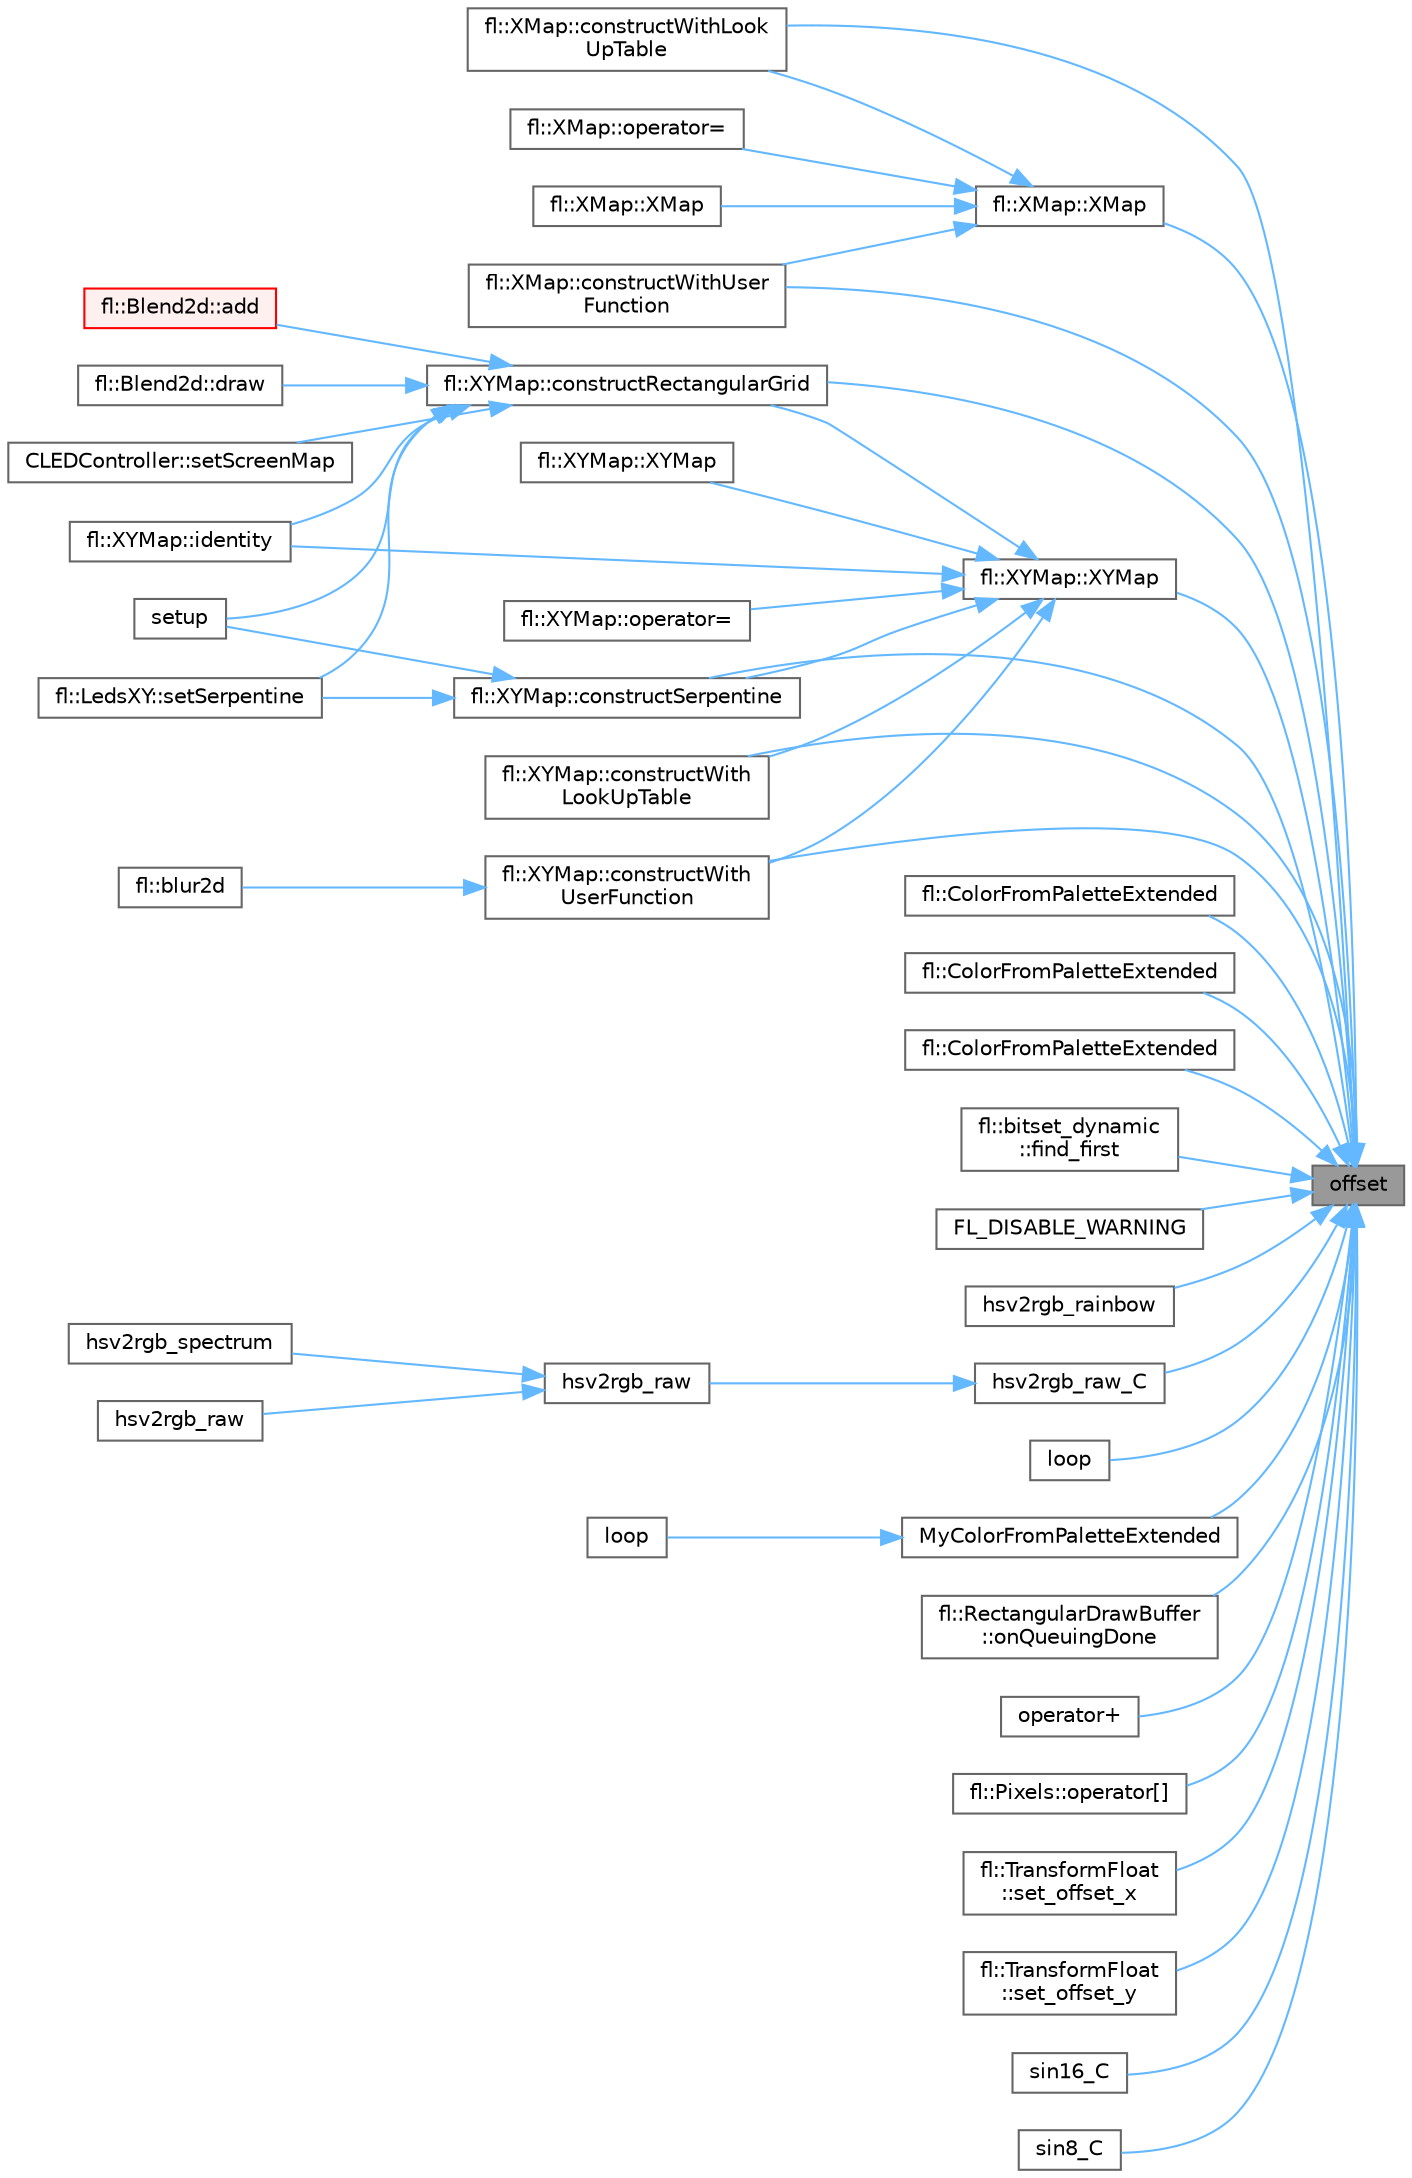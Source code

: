 digraph "offset"
{
 // INTERACTIVE_SVG=YES
 // LATEX_PDF_SIZE
  bgcolor="transparent";
  edge [fontname=Helvetica,fontsize=10,labelfontname=Helvetica,labelfontsize=10];
  node [fontname=Helvetica,fontsize=10,shape=box,height=0.2,width=0.4];
  rankdir="RL";
  Node1 [id="Node000001",label="offset",height=0.2,width=0.4,color="gray40", fillcolor="grey60", style="filled", fontcolor="black",tooltip=" "];
  Node1 -> Node2 [id="edge1_Node000001_Node000002",dir="back",color="steelblue1",style="solid",tooltip=" "];
  Node2 [id="Node000002",label="fl::XMap::XMap",height=0.2,width=0.4,color="grey40", fillcolor="white", style="filled",URL="$d7/d6c/classfl_1_1_x_map_ae42e397396420121d2ce6c1bbe6fb44f.html#ae42e397396420121d2ce6c1bbe6fb44f",tooltip=" "];
  Node2 -> Node3 [id="edge2_Node000002_Node000003",dir="back",color="steelblue1",style="solid",tooltip=" "];
  Node3 [id="Node000003",label="fl::XMap::XMap",height=0.2,width=0.4,color="grey40", fillcolor="white", style="filled",URL="$d7/d6c/classfl_1_1_x_map_a325fa0af4b4a4e8582ca568f066c0a72.html#a325fa0af4b4a4e8582ca568f066c0a72",tooltip=" "];
  Node2 -> Node4 [id="edge3_Node000002_Node000004",dir="back",color="steelblue1",style="solid",tooltip=" "];
  Node4 [id="Node000004",label="fl::XMap::constructWithLook\lUpTable",height=0.2,width=0.4,color="grey40", fillcolor="white", style="filled",URL="$d7/d6c/classfl_1_1_x_map_a524e09b6e24b11e119962ca992f55bc6.html#a524e09b6e24b11e119962ca992f55bc6",tooltip=" "];
  Node2 -> Node5 [id="edge4_Node000002_Node000005",dir="back",color="steelblue1",style="solid",tooltip=" "];
  Node5 [id="Node000005",label="fl::XMap::constructWithUser\lFunction",height=0.2,width=0.4,color="grey40", fillcolor="white", style="filled",URL="$d7/d6c/classfl_1_1_x_map_aeeb48f025ee4e1df372128ec5002026c.html#aeeb48f025ee4e1df372128ec5002026c",tooltip=" "];
  Node2 -> Node6 [id="edge5_Node000002_Node000006",dir="back",color="steelblue1",style="solid",tooltip=" "];
  Node6 [id="Node000006",label="fl::XMap::operator=",height=0.2,width=0.4,color="grey40", fillcolor="white", style="filled",URL="$d7/d6c/classfl_1_1_x_map_af841cd3c74fc622d195c31facc4ec069.html#af841cd3c74fc622d195c31facc4ec069",tooltip=" "];
  Node1 -> Node7 [id="edge6_Node000001_Node000007",dir="back",color="steelblue1",style="solid",tooltip=" "];
  Node7 [id="Node000007",label="fl::XYMap::XYMap",height=0.2,width=0.4,color="grey40", fillcolor="white", style="filled",URL="$d0/dce/classfl_1_1_x_y_map_abdbc76293c26157ec67716a365bd5460.html#abdbc76293c26157ec67716a365bd5460",tooltip=" "];
  Node7 -> Node8 [id="edge7_Node000007_Node000008",dir="back",color="steelblue1",style="solid",tooltip=" "];
  Node8 [id="Node000008",label="fl::XYMap::XYMap",height=0.2,width=0.4,color="grey40", fillcolor="white", style="filled",URL="$d0/dce/classfl_1_1_x_y_map_a66320ff898a584bf26e3783607c2cc5e.html#a66320ff898a584bf26e3783607c2cc5e",tooltip=" "];
  Node7 -> Node9 [id="edge8_Node000007_Node000009",dir="back",color="steelblue1",style="solid",tooltip=" "];
  Node9 [id="Node000009",label="fl::XYMap::constructRectangularGrid",height=0.2,width=0.4,color="grey40", fillcolor="white", style="filled",URL="$d0/dce/classfl_1_1_x_y_map_a6faeccfa39121c788943e3dc1ae6507c.html#a6faeccfa39121c788943e3dc1ae6507c",tooltip=" "];
  Node9 -> Node10 [id="edge9_Node000009_Node000010",dir="back",color="steelblue1",style="solid",tooltip=" "];
  Node10 [id="Node000010",label="fl::Blend2d::add",height=0.2,width=0.4,color="red", fillcolor="#FFF0F0", style="filled",URL="$dc/d2b/classfl_1_1_blend2d_a5ee229ce7c02bd25ae86ef184dbccbcc.html#a5ee229ce7c02bd25ae86ef184dbccbcc",tooltip=" "];
  Node9 -> Node12 [id="edge10_Node000009_Node000012",dir="back",color="steelblue1",style="solid",tooltip=" "];
  Node12 [id="Node000012",label="fl::Blend2d::draw",height=0.2,width=0.4,color="grey40", fillcolor="white", style="filled",URL="$dc/d2b/classfl_1_1_blend2d_ad965648c61fd795366282d3b797a612f.html#ad965648c61fd795366282d3b797a612f",tooltip=" "];
  Node9 -> Node13 [id="edge11_Node000009_Node000013",dir="back",color="steelblue1",style="solid",tooltip=" "];
  Node13 [id="Node000013",label="fl::XYMap::identity",height=0.2,width=0.4,color="grey40", fillcolor="white", style="filled",URL="$d0/dce/classfl_1_1_x_y_map_a9d96823fa1c0b72f68dbb67f1d8a8152.html#a9d96823fa1c0b72f68dbb67f1d8a8152",tooltip=" "];
  Node9 -> Node14 [id="edge12_Node000009_Node000014",dir="back",color="steelblue1",style="solid",tooltip=" "];
  Node14 [id="Node000014",label="CLEDController::setScreenMap",height=0.2,width=0.4,color="grey40", fillcolor="white", style="filled",URL="$d6/d2c/class_c_l_e_d_controller_a5c9c089e913b688b78d74af3c4f2a29c.html#a5c9c089e913b688b78d74af3c4f2a29c",tooltip=" "];
  Node9 -> Node15 [id="edge13_Node000009_Node000015",dir="back",color="steelblue1",style="solid",tooltip=" "];
  Node15 [id="Node000015",label="fl::LedsXY::setSerpentine",height=0.2,width=0.4,color="grey40", fillcolor="white", style="filled",URL="$de/d43/classfl_1_1_leds_x_y_aa276575a5d40d208b21c8ac16e6abcb3.html#aa276575a5d40d208b21c8ac16e6abcb3",tooltip=" "];
  Node9 -> Node16 [id="edge14_Node000009_Node000016",dir="back",color="steelblue1",style="solid",tooltip=" "];
  Node16 [id="Node000016",label="setup",height=0.2,width=0.4,color="grey40", fillcolor="white", style="filled",URL="$dc/db7/examples_2_luminova_2luminova_8h_a4fc01d736fe50cf5b977f755b675f11d.html#a4fc01d736fe50cf5b977f755b675f11d",tooltip=" "];
  Node7 -> Node17 [id="edge15_Node000007_Node000017",dir="back",color="steelblue1",style="solid",tooltip=" "];
  Node17 [id="Node000017",label="fl::XYMap::constructSerpentine",height=0.2,width=0.4,color="grey40", fillcolor="white", style="filled",URL="$d0/dce/classfl_1_1_x_y_map_a55b2e1e30d4a9b624fa88232f5287e19.html#a55b2e1e30d4a9b624fa88232f5287e19",tooltip=" "];
  Node17 -> Node15 [id="edge16_Node000017_Node000015",dir="back",color="steelblue1",style="solid",tooltip=" "];
  Node17 -> Node16 [id="edge17_Node000017_Node000016",dir="back",color="steelblue1",style="solid",tooltip=" "];
  Node7 -> Node18 [id="edge18_Node000007_Node000018",dir="back",color="steelblue1",style="solid",tooltip=" "];
  Node18 [id="Node000018",label="fl::XYMap::constructWith\lLookUpTable",height=0.2,width=0.4,color="grey40", fillcolor="white", style="filled",URL="$d0/dce/classfl_1_1_x_y_map_aad2543e9dbc77db1dec96a1c045c9f00.html#aad2543e9dbc77db1dec96a1c045c9f00",tooltip=" "];
  Node7 -> Node19 [id="edge19_Node000007_Node000019",dir="back",color="steelblue1",style="solid",tooltip=" "];
  Node19 [id="Node000019",label="fl::XYMap::constructWith\lUserFunction",height=0.2,width=0.4,color="grey40", fillcolor="white", style="filled",URL="$d0/dce/classfl_1_1_x_y_map_a3010416f64ffbc83528c291f762d133a.html#a3010416f64ffbc83528c291f762d133a",tooltip=" "];
  Node19 -> Node20 [id="edge20_Node000019_Node000020",dir="back",color="steelblue1",style="solid",tooltip=" "];
  Node20 [id="Node000020",label="fl::blur2d",height=0.2,width=0.4,color="grey40", fillcolor="white", style="filled",URL="$d5/d3d/group___color_blurs_gaed939ae0deb8b8839da1b33c7bbd28a3.html#gaed939ae0deb8b8839da1b33c7bbd28a3",tooltip="Legacy version of blur2d, which does not require an XYMap but instead implicitly binds to XY() functi..."];
  Node7 -> Node13 [id="edge21_Node000007_Node000013",dir="back",color="steelblue1",style="solid",tooltip=" "];
  Node7 -> Node21 [id="edge22_Node000007_Node000021",dir="back",color="steelblue1",style="solid",tooltip=" "];
  Node21 [id="Node000021",label="fl::XYMap::operator=",height=0.2,width=0.4,color="grey40", fillcolor="white", style="filled",URL="$d0/dce/classfl_1_1_x_y_map_aec5d1603b088412e6f19ffe9fb9fd5e7.html#aec5d1603b088412e6f19ffe9fb9fd5e7",tooltip=" "];
  Node1 -> Node22 [id="edge23_Node000001_Node000022",dir="back",color="steelblue1",style="solid",tooltip=" "];
  Node22 [id="Node000022",label="fl::ColorFromPaletteExtended",height=0.2,width=0.4,color="grey40", fillcolor="white", style="filled",URL="$d4/d36/namespacefl_a73e0ee081b438735edf45662307c493f.html#a73e0ee081b438735edf45662307c493f",tooltip=" "];
  Node1 -> Node23 [id="edge24_Node000001_Node000023",dir="back",color="steelblue1",style="solid",tooltip=" "];
  Node23 [id="Node000023",label="fl::ColorFromPaletteExtended",height=0.2,width=0.4,color="grey40", fillcolor="white", style="filled",URL="$d4/d36/namespacefl_a5a9c1835f4e39f35cc4fbcec1b7daa87.html#a5a9c1835f4e39f35cc4fbcec1b7daa87",tooltip=" "];
  Node1 -> Node24 [id="edge25_Node000001_Node000024",dir="back",color="steelblue1",style="solid",tooltip=" "];
  Node24 [id="Node000024",label="fl::ColorFromPaletteExtended",height=0.2,width=0.4,color="grey40", fillcolor="white", style="filled",URL="$d4/d36/namespacefl_a6a2c1ac508cdebdb083137793e219560.html#a6a2c1ac508cdebdb083137793e219560",tooltip=" "];
  Node1 -> Node9 [id="edge26_Node000001_Node000009",dir="back",color="steelblue1",style="solid",tooltip=" "];
  Node1 -> Node17 [id="edge27_Node000001_Node000017",dir="back",color="steelblue1",style="solid",tooltip=" "];
  Node1 -> Node4 [id="edge28_Node000001_Node000004",dir="back",color="steelblue1",style="solid",tooltip=" "];
  Node1 -> Node18 [id="edge29_Node000001_Node000018",dir="back",color="steelblue1",style="solid",tooltip=" "];
  Node1 -> Node5 [id="edge30_Node000001_Node000005",dir="back",color="steelblue1",style="solid",tooltip=" "];
  Node1 -> Node19 [id="edge31_Node000001_Node000019",dir="back",color="steelblue1",style="solid",tooltip=" "];
  Node1 -> Node25 [id="edge32_Node000001_Node000025",dir="back",color="steelblue1",style="solid",tooltip=" "];
  Node25 [id="Node000025",label="fl::bitset_dynamic\l::find_first",height=0.2,width=0.4,color="grey40", fillcolor="white", style="filled",URL="$d3/d56/classfl_1_1bitset__dynamic_ab646960ec198d0cafaff0799e1b9a7e3.html#ab646960ec198d0cafaff0799e1b9a7e3",tooltip="Finds the first bit that matches the test value."];
  Node1 -> Node26 [id="edge33_Node000001_Node000026",dir="back",color="steelblue1",style="solid",tooltip=" "];
  Node26 [id="Node000026",label="FL_DISABLE_WARNING",height=0.2,width=0.4,color="grey40", fillcolor="white", style="filled",URL="$d1/d69/bitset_8h_a96e310c8c75d2db2110158610604b4bc.html#a96e310c8c75d2db2110158610604b4bc",tooltip=" "];
  Node1 -> Node27 [id="edge34_Node000001_Node000027",dir="back",color="steelblue1",style="solid",tooltip=" "];
  Node27 [id="Node000027",label="hsv2rgb_rainbow",height=0.2,width=0.4,color="grey40", fillcolor="white", style="filled",URL="$df/d9d/hsv2rgb_8cpp_a06ee0f21e1bf430ea547244f6ed4add8.html#a06ee0f21e1bf430ea547244f6ed4add8",tooltip=" "];
  Node1 -> Node28 [id="edge35_Node000001_Node000028",dir="back",color="steelblue1",style="solid",tooltip=" "];
  Node28 [id="Node000028",label="hsv2rgb_raw_C",height=0.2,width=0.4,color="grey40", fillcolor="white", style="filled",URL="$df/d9d/hsv2rgb_8cpp_ae692746db35d0cdcd304d01497f92233.html#ae692746db35d0cdcd304d01497f92233",tooltip="HSV to RGB implementation in raw C, platform independent."];
  Node28 -> Node29 [id="edge36_Node000028_Node000029",dir="back",color="steelblue1",style="solid",tooltip=" "];
  Node29 [id="Node000029",label="hsv2rgb_raw",height=0.2,width=0.4,color="grey40", fillcolor="white", style="filled",URL="$df/d9d/hsv2rgb_8cpp_a66f61978949a6830b138d1bf08257019.html#a66f61978949a6830b138d1bf08257019",tooltip=" "];
  Node29 -> Node30 [id="edge37_Node000029_Node000030",dir="back",color="steelblue1",style="solid",tooltip=" "];
  Node30 [id="Node000030",label="hsv2rgb_raw",height=0.2,width=0.4,color="grey40", fillcolor="white", style="filled",URL="$df/d9d/hsv2rgb_8cpp_a5ca233d1f5f70b5efdabc405f9bcf8ec.html#a5ca233d1f5f70b5efdabc405f9bcf8ec",tooltip=" "];
  Node29 -> Node31 [id="edge38_Node000029_Node000031",dir="back",color="steelblue1",style="solid",tooltip=" "];
  Node31 [id="Node000031",label="hsv2rgb_spectrum",height=0.2,width=0.4,color="grey40", fillcolor="white", style="filled",URL="$df/d9d/hsv2rgb_8cpp_a2534105b6d4487d9efa09cdb99876b2f.html#a2534105b6d4487d9efa09cdb99876b2f",tooltip=" "];
  Node1 -> Node32 [id="edge39_Node000001_Node000032",dir="back",color="steelblue1",style="solid",tooltip=" "];
  Node32 [id="Node000032",label="loop",height=0.2,width=0.4,color="grey40", fillcolor="white", style="filled",URL="$d6/daf/direct_8h_afe461d27b9c48d5921c00d521181f12f.html#afe461d27b9c48d5921c00d521181f12f",tooltip=" "];
  Node1 -> Node33 [id="edge40_Node000001_Node000033",dir="back",color="steelblue1",style="solid",tooltip=" "];
  Node33 [id="Node000033",label="MyColorFromPaletteExtended",height=0.2,width=0.4,color="grey40", fillcolor="white", style="filled",URL="$d8/da0/_fx_water_8h_aa04e7c98cb0803818832555bf128fb57.html#aa04e7c98cb0803818832555bf128fb57",tooltip=" "];
  Node33 -> Node34 [id="edge41_Node000033_Node000034",dir="back",color="steelblue1",style="solid",tooltip=" "];
  Node34 [id="Node000034",label="loop",height=0.2,width=0.4,color="grey40", fillcolor="white", style="filled",URL="$d8/da0/_fx_water_8h_afe461d27b9c48d5921c00d521181f12f.html#afe461d27b9c48d5921c00d521181f12f",tooltip=" "];
  Node1 -> Node35 [id="edge42_Node000001_Node000035",dir="back",color="steelblue1",style="solid",tooltip=" "];
  Node35 [id="Node000035",label="fl::RectangularDrawBuffer\l::onQueuingDone",height=0.2,width=0.4,color="grey40", fillcolor="white", style="filled",URL="$de/d10/classfl_1_1_rectangular_draw_buffer_a793464dde6e4e1a324ab46973615345c.html#a793464dde6e4e1a324ab46973615345c",tooltip=" "];
  Node1 -> Node36 [id="edge43_Node000001_Node000036",dir="back",color="steelblue1",style="solid",tooltip=" "];
  Node36 [id="Node000036",label="operator+",height=0.2,width=0.4,color="grey40", fillcolor="white", style="filled",URL="$de/d64/group___pixel_set_ga07378b5cb6c73b8e56e8e3d445422af8.html#ga07378b5cb6c73b8e56e8e3d445422af8",tooltip="Retrieve a pointer to a CRGB array, using a CRGBSet and an LED offset."];
  Node1 -> Node37 [id="edge44_Node000001_Node000037",dir="back",color="steelblue1",style="solid",tooltip=" "];
  Node37 [id="Node000037",label="fl::Pixels::operator[]",height=0.2,width=0.4,color="grey40", fillcolor="white", style="filled",URL="$df/d0f/classfl_1_1_pixels_a6a3c5c39939bb54d94d747030fcaafa9.html#a6a3c5c39939bb54d94d747030fcaafa9",tooltip=" "];
  Node1 -> Node38 [id="edge45_Node000001_Node000038",dir="back",color="steelblue1",style="solid",tooltip=" "];
  Node38 [id="Node000038",label="fl::TransformFloat\l::set_offset_x",height=0.2,width=0.4,color="grey40", fillcolor="white", style="filled",URL="$d9/dd3/structfl_1_1_transform_float_a2858d066395dca8815a1815264c40d08.html#a2858d066395dca8815a1815264c40d08",tooltip=" "];
  Node1 -> Node39 [id="edge46_Node000001_Node000039",dir="back",color="steelblue1",style="solid",tooltip=" "];
  Node39 [id="Node000039",label="fl::TransformFloat\l::set_offset_y",height=0.2,width=0.4,color="grey40", fillcolor="white", style="filled",URL="$d9/dd3/structfl_1_1_transform_float_addb779956d5433b974a19df3faf75811.html#addb779956d5433b974a19df3faf75811",tooltip=" "];
  Node1 -> Node40 [id="edge47_Node000001_Node000040",dir="back",color="steelblue1",style="solid",tooltip=" "];
  Node40 [id="Node000040",label="sin16_C",height=0.2,width=0.4,color="grey40", fillcolor="white", style="filled",URL="$d1/ddc/group___trig_ga0890962cb06b267617f4b06d7e9be5eb.html#ga0890962cb06b267617f4b06d7e9be5eb",tooltip="Fast 16-bit approximation of sin(x)."];
  Node1 -> Node41 [id="edge48_Node000001_Node000041",dir="back",color="steelblue1",style="solid",tooltip=" "];
  Node41 [id="Node000041",label="sin8_C",height=0.2,width=0.4,color="grey40", fillcolor="white", style="filled",URL="$d1/ddc/group___trig_ga46933a9b42921c6605588268d11f7c1e.html#ga46933a9b42921c6605588268d11f7c1e",tooltip="Fast 8-bit approximation of sin(x)."];
}

